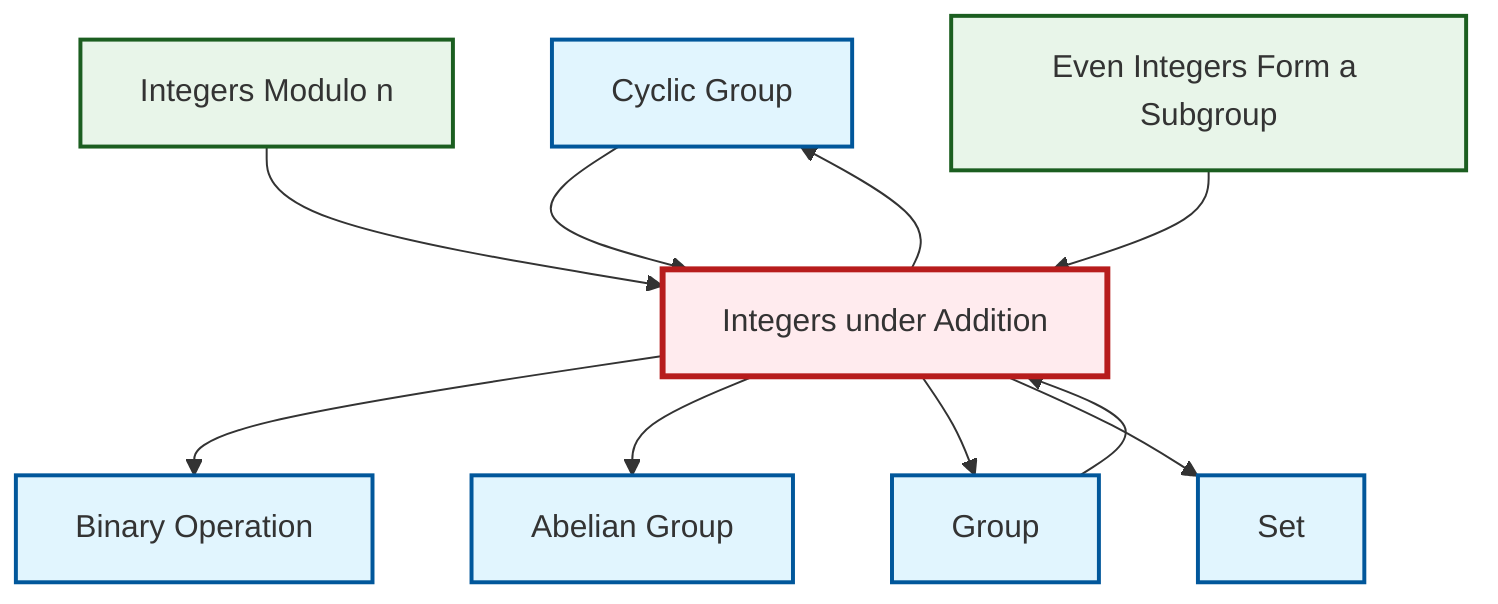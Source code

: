graph TD
    classDef definition fill:#e1f5fe,stroke:#01579b,stroke-width:2px
    classDef theorem fill:#f3e5f5,stroke:#4a148c,stroke-width:2px
    classDef axiom fill:#fff3e0,stroke:#e65100,stroke-width:2px
    classDef example fill:#e8f5e9,stroke:#1b5e20,stroke-width:2px
    classDef current fill:#ffebee,stroke:#b71c1c,stroke-width:3px
    def-abelian-group["Abelian Group"]:::definition
    def-cyclic-group["Cyclic Group"]:::definition
    def-group["Group"]:::definition
    def-binary-operation["Binary Operation"]:::definition
    ex-integers-addition["Integers under Addition"]:::example
    def-set["Set"]:::definition
    ex-quotient-integers-mod-n["Integers Modulo n"]:::example
    ex-even-integers-subgroup["Even Integers Form a Subgroup"]:::example
    ex-integers-addition --> def-binary-operation
    ex-integers-addition --> def-cyclic-group
    def-cyclic-group --> ex-integers-addition
    ex-integers-addition --> def-abelian-group
    def-group --> ex-integers-addition
    ex-quotient-integers-mod-n --> ex-integers-addition
    ex-integers-addition --> def-group
    ex-integers-addition --> def-set
    ex-even-integers-subgroup --> ex-integers-addition
    class ex-integers-addition current